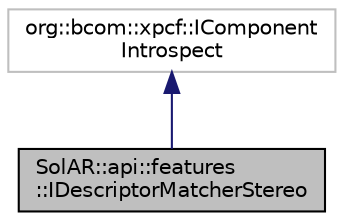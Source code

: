 digraph "SolAR::api::features::IDescriptorMatcherStereo"
{
 // LATEX_PDF_SIZE
  edge [fontname="Helvetica",fontsize="10",labelfontname="Helvetica",labelfontsize="10"];
  node [fontname="Helvetica",fontsize="10",shape=record];
  Node1 [label="SolAR::api::features\l::IDescriptorMatcherStereo",height=0.2,width=0.4,color="black", fillcolor="grey75", style="filled", fontcolor="black",tooltip="Matches two sets of descriptors from stereo images. UUID: 272f1ef0-c269-4631-b75c-fc7316d10915 Just i..."];
  Node2 -> Node1 [dir="back",color="midnightblue",fontsize="10",style="solid",fontname="Helvetica"];
  Node2 [label="org::bcom::xpcf::IComponent\lIntrospect",height=0.2,width=0.4,color="grey75", fillcolor="white", style="filled",tooltip=" "];
}
